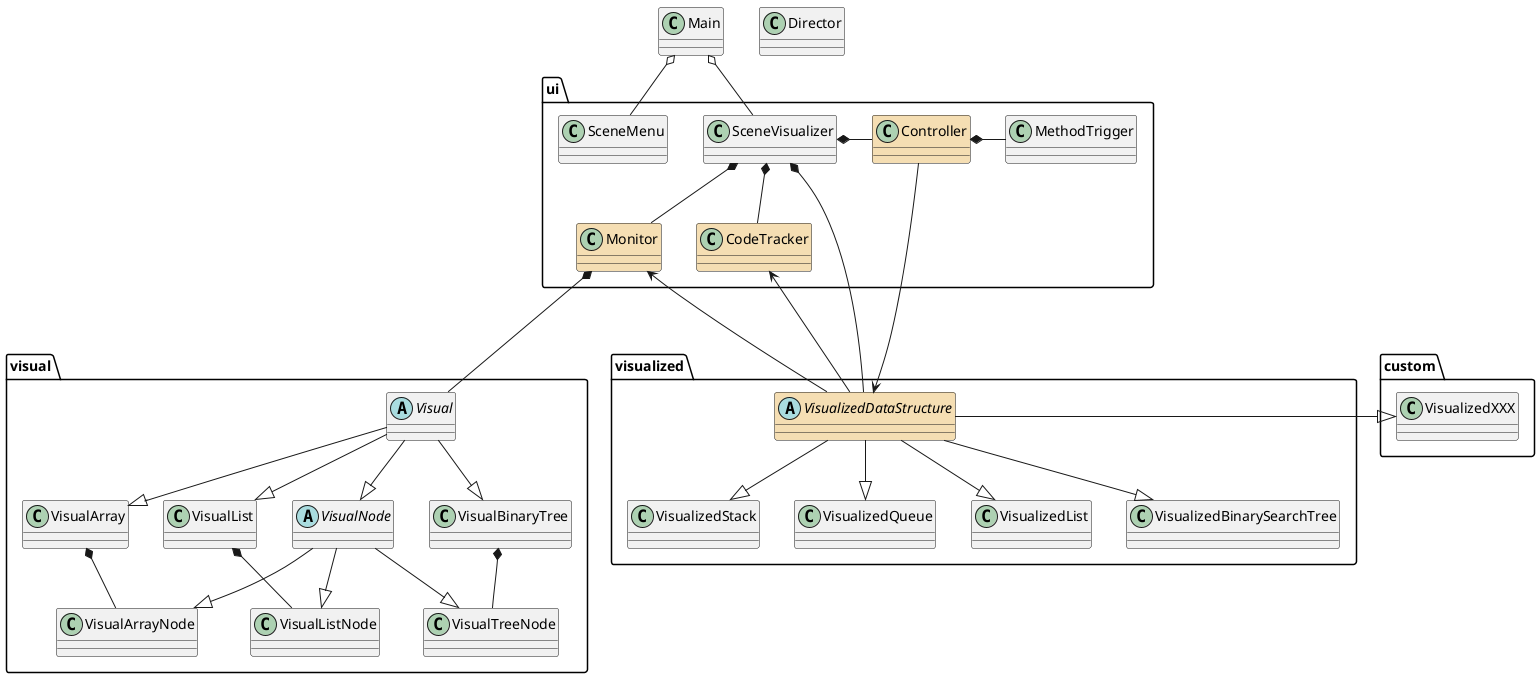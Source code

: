 @startuml demo

set namespaceSeparator ::

namespace ui {

    class SceneMenu

    class SceneVisualizer
    
    class Monitor #wheat

    class CodeTracker #wheat

    class Controller #wheat
    class MethodTrigger

    SceneVisualizer *- Controller
    SceneVisualizer *-- Monitor
    SceneVisualizer *-- CodeTracker
    Controller *- MethodTrigger

}

namespace visualized {

    abstract class VisualizedDataStructure #wheat

    VisualizedDataStructure --|> VisualizedStack
    VisualizedDataStructure --|> VisualizedQueue
    VisualizedDataStructure --|> VisualizedList
    VisualizedDataStructure --|> VisualizedBinarySearchTree
}

namespace visual {

    abstract class Visual

    abstract class VisualNode

    class VisualArray

    Visual --|> VisualNode
    Visual --|> VisualArray
    Visual --|> VisualList
    Visual --|> VisualBinaryTree

    VisualNode --|> VisualArrayNode
    VisualNode --|> VisualListNode
    VisualNode --|> VisualTreeNode

    VisualArray *-- VisualArrayNode
    VisualList *-- VisualListNode
    VisualBinaryTree *-- VisualTreeNode
}

namespace custom {
}

class Main

class Director

Main o-- ui::SceneMenu
Main o-- ui::SceneVisualizer

ui::SceneVisualizer *-- visualized::VisualizedDataStructure
ui::Controller -down-> visualized::VisualizedDataStructure
visualized::VisualizedDataStructure -up-> ui::Monitor
visualized::VisualizedDataStructure -up-> ui::CodeTracker

ui::Monitor *--- visual::Visual

visualized::VisualizedDataStructure -left[hidden]-> visual::Visual

visualized::VisualizedDataStructure -right-|> custom::VisualizedXXX

@enduml